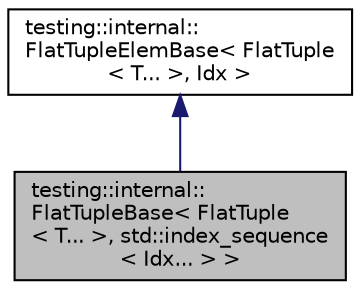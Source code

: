digraph "testing::internal::FlatTupleBase&lt; FlatTuple&lt; T... &gt;, std::index_sequence&lt; Idx... &gt; &gt;"
{
 // LATEX_PDF_SIZE
  edge [fontname="Helvetica",fontsize="10",labelfontname="Helvetica",labelfontsize="10"];
  node [fontname="Helvetica",fontsize="10",shape=record];
  Node1 [label="testing::internal::\lFlatTupleBase\< FlatTuple\l\< T... \>, std::index_sequence\l\< Idx... \> \>",height=0.2,width=0.4,color="black", fillcolor="grey75", style="filled", fontcolor="black",tooltip=" "];
  Node2 -> Node1 [dir="back",color="midnightblue",fontsize="10",style="solid"];
  Node2 [label="testing::internal::\lFlatTupleElemBase\< FlatTuple\l\< T... \>, Idx \>",height=0.2,width=0.4,color="black", fillcolor="white", style="filled",URL="$structtesting_1_1internal_1_1FlatTupleElemBase.html",tooltip=" "];
}
